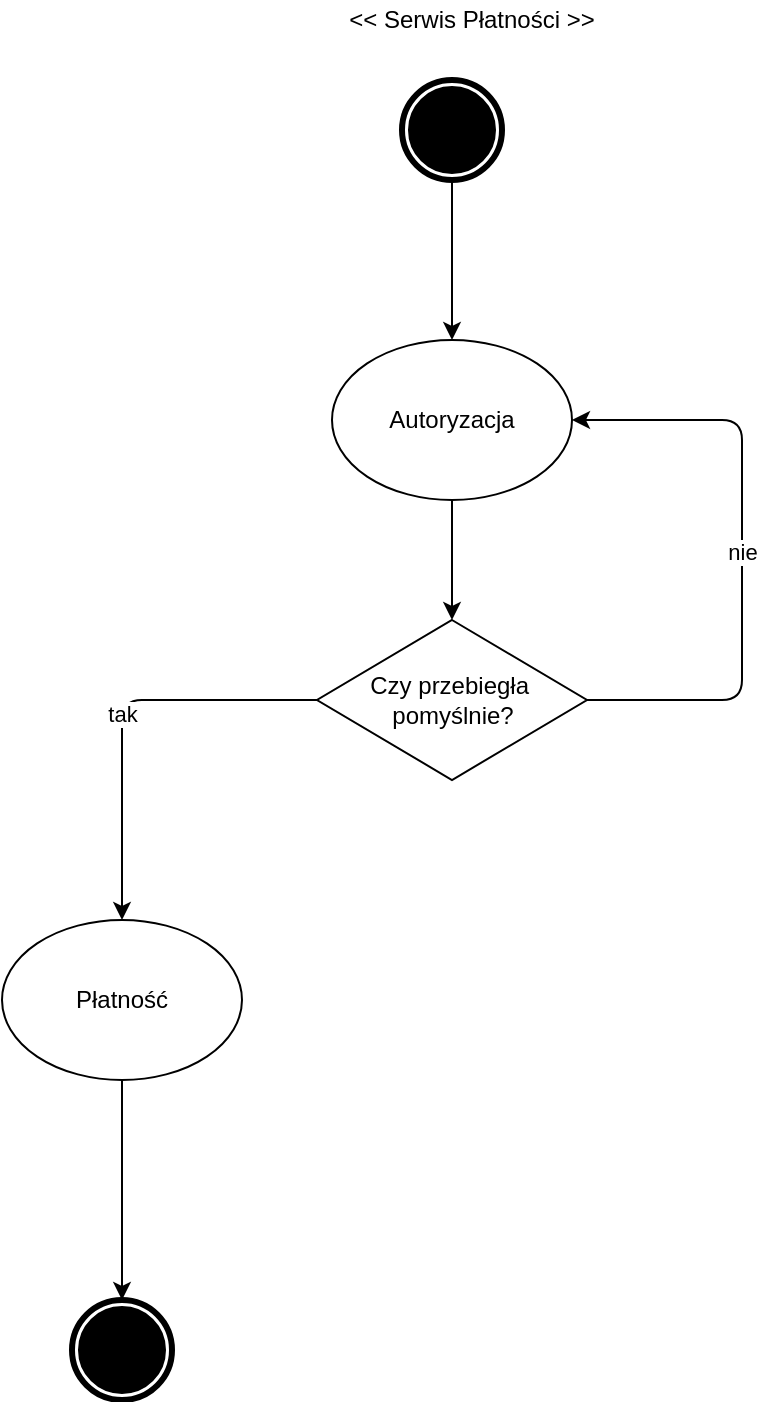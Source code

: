 <mxfile version="13.1.3" type="device"><diagram id="ZWQNUxEvuqc0Vgw9SM9p" name="Page-1"><mxGraphModel dx="554" dy="3102" grid="1" gridSize="10" guides="1" tooltips="1" connect="1" arrows="1" fold="1" page="1" pageScale="1" pageWidth="827" pageHeight="1169" math="0" shadow="0"><root><mxCell id="0"/><mxCell id="1" parent="0"/><mxCell id="fY6MDGvjkyfj8ifqFxAC-1" value="" style="shape=mxgraph.bpmn.shape;html=1;verticalLabelPosition=bottom;labelBackgroundColor=#ffffff;verticalAlign=top;align=center;perimeter=ellipsePerimeter;outlineConnect=0;outline=end;symbol=terminate;" vertex="1" parent="1"><mxGeometry x="1630" y="-1270" width="50" height="50" as="geometry"/></mxCell><mxCell id="fY6MDGvjkyfj8ifqFxAC-4" value="Autoryzacja" style="ellipse;whiteSpace=wrap;html=1;" vertex="1" parent="1"><mxGeometry x="1595" y="-1140" width="120" height="80" as="geometry"/></mxCell><mxCell id="fY6MDGvjkyfj8ifqFxAC-6" value="&amp;lt;&amp;lt; Serwis Płatności &amp;gt;&amp;gt;" style="text;html=1;strokeColor=none;fillColor=none;align=center;verticalAlign=middle;whiteSpace=wrap;rounded=0;" vertex="1" parent="1"><mxGeometry x="1520" y="-1310" width="290" height="20" as="geometry"/></mxCell><mxCell id="fY6MDGvjkyfj8ifqFxAC-7" value="" style="endArrow=classic;html=1;exitX=0.5;exitY=1;exitDx=0;exitDy=0;" edge="1" parent="1" source="fY6MDGvjkyfj8ifqFxAC-1" target="fY6MDGvjkyfj8ifqFxAC-4"><mxGeometry width="50" height="50" relative="1" as="geometry"><mxPoint x="1630" y="-1160" as="sourcePoint"/><mxPoint x="1650" y="-1170" as="targetPoint"/><Array as="points"><mxPoint x="1655" y="-1200"/></Array></mxGeometry></mxCell><mxCell id="fY6MDGvjkyfj8ifqFxAC-9" value="Czy przebiegła&amp;nbsp;&lt;br&gt;pomyślnie?" style="rhombus;whiteSpace=wrap;html=1;" vertex="1" parent="1"><mxGeometry x="1587.5" y="-1000" width="135" height="80" as="geometry"/></mxCell><mxCell id="fY6MDGvjkyfj8ifqFxAC-10" value="" style="endArrow=classic;html=1;" edge="1" parent="1" source="fY6MDGvjkyfj8ifqFxAC-4" target="fY6MDGvjkyfj8ifqFxAC-9"><mxGeometry width="50" height="50" relative="1" as="geometry"><mxPoint x="1480" y="-1150" as="sourcePoint"/><mxPoint x="1530" y="-1200" as="targetPoint"/></mxGeometry></mxCell><mxCell id="fY6MDGvjkyfj8ifqFxAC-11" value="nie" style="endArrow=classic;html=1;" edge="1" parent="1" source="fY6MDGvjkyfj8ifqFxAC-9" target="fY6MDGvjkyfj8ifqFxAC-4"><mxGeometry width="50" height="50" relative="1" as="geometry"><mxPoint x="1480" y="-950" as="sourcePoint"/><mxPoint x="1730" y="-1100" as="targetPoint"/><Array as="points"><mxPoint x="1800" y="-960"/><mxPoint x="1800" y="-1100"/></Array></mxGeometry></mxCell><mxCell id="fY6MDGvjkyfj8ifqFxAC-12" value="Płatność" style="ellipse;whiteSpace=wrap;html=1;" vertex="1" parent="1"><mxGeometry x="1430" y="-850" width="120" height="80" as="geometry"/></mxCell><mxCell id="fY6MDGvjkyfj8ifqFxAC-13" value="tak" style="endArrow=classic;html=1;exitX=0;exitY=0.5;exitDx=0;exitDy=0;" edge="1" parent="1" source="fY6MDGvjkyfj8ifqFxAC-9" target="fY6MDGvjkyfj8ifqFxAC-12"><mxGeometry width="50" height="50" relative="1" as="geometry"><mxPoint x="1480" y="-950" as="sourcePoint"/><mxPoint x="1530" y="-1000" as="targetPoint"/><Array as="points"><mxPoint x="1490" y="-960"/></Array></mxGeometry></mxCell><mxCell id="fY6MDGvjkyfj8ifqFxAC-14" value="" style="shape=mxgraph.bpmn.shape;html=1;verticalLabelPosition=bottom;labelBackgroundColor=#ffffff;verticalAlign=top;align=center;perimeter=ellipsePerimeter;outlineConnect=0;outline=end;symbol=terminate;" vertex="1" parent="1"><mxGeometry x="1465" y="-660" width="50" height="50" as="geometry"/></mxCell><mxCell id="fY6MDGvjkyfj8ifqFxAC-15" value="" style="endArrow=classic;html=1;" edge="1" parent="1" source="fY6MDGvjkyfj8ifqFxAC-12" target="fY6MDGvjkyfj8ifqFxAC-14"><mxGeometry width="50" height="50" relative="1" as="geometry"><mxPoint x="1480" y="-950" as="sourcePoint"/><mxPoint x="1530" y="-1000" as="targetPoint"/></mxGeometry></mxCell></root></mxGraphModel></diagram></mxfile>